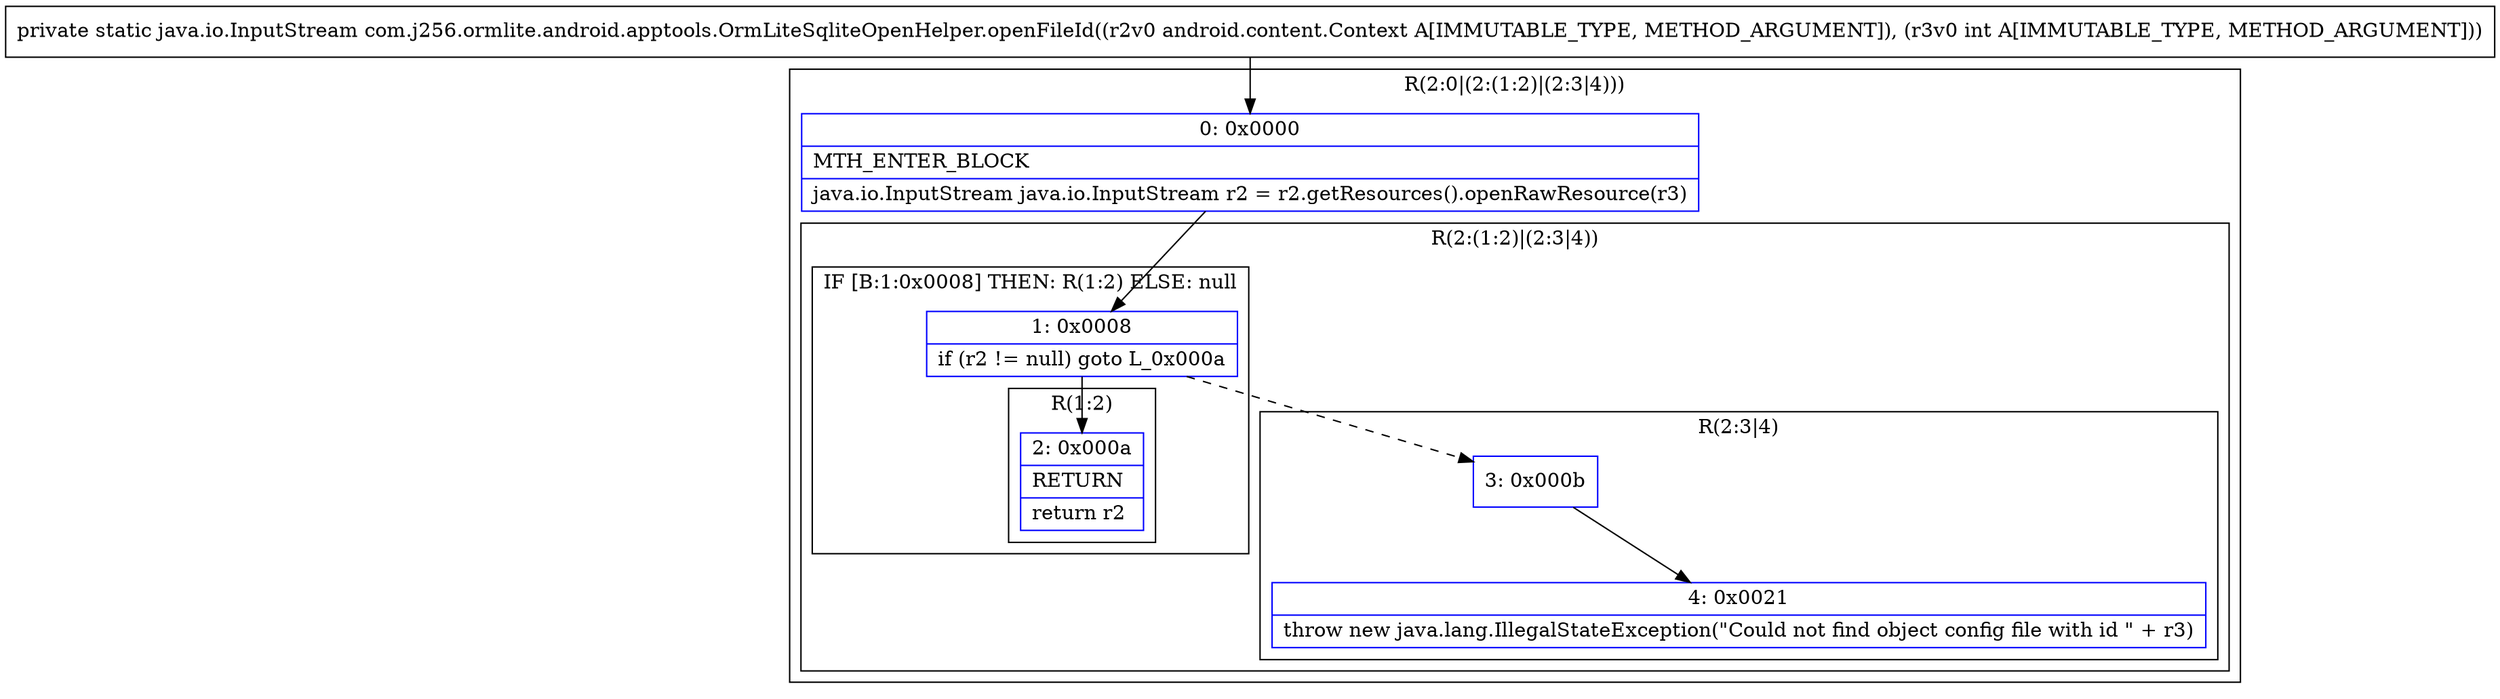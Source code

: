 digraph "CFG forcom.j256.ormlite.android.apptools.OrmLiteSqliteOpenHelper.openFileId(Landroid\/content\/Context;I)Ljava\/io\/InputStream;" {
subgraph cluster_Region_12079704 {
label = "R(2:0|(2:(1:2)|(2:3|4)))";
node [shape=record,color=blue];
Node_0 [shape=record,label="{0\:\ 0x0000|MTH_ENTER_BLOCK\l|java.io.InputStream java.io.InputStream r2 = r2.getResources().openRawResource(r3)\l}"];
subgraph cluster_Region_447242258 {
label = "R(2:(1:2)|(2:3|4))";
node [shape=record,color=blue];
subgraph cluster_IfRegion_1026722026 {
label = "IF [B:1:0x0008] THEN: R(1:2) ELSE: null";
node [shape=record,color=blue];
Node_1 [shape=record,label="{1\:\ 0x0008|if (r2 != null) goto L_0x000a\l}"];
subgraph cluster_Region_641326380 {
label = "R(1:2)";
node [shape=record,color=blue];
Node_2 [shape=record,label="{2\:\ 0x000a|RETURN\l|return r2\l}"];
}
}
subgraph cluster_Region_968852926 {
label = "R(2:3|4)";
node [shape=record,color=blue];
Node_3 [shape=record,label="{3\:\ 0x000b}"];
Node_4 [shape=record,label="{4\:\ 0x0021|throw new java.lang.IllegalStateException(\"Could not find object config file with id \" + r3)\l}"];
}
}
}
MethodNode[shape=record,label="{private static java.io.InputStream com.j256.ormlite.android.apptools.OrmLiteSqliteOpenHelper.openFileId((r2v0 android.content.Context A[IMMUTABLE_TYPE, METHOD_ARGUMENT]), (r3v0 int A[IMMUTABLE_TYPE, METHOD_ARGUMENT])) }"];
MethodNode -> Node_0;
Node_0 -> Node_1;
Node_1 -> Node_2;
Node_1 -> Node_3[style=dashed];
Node_3 -> Node_4;
}

